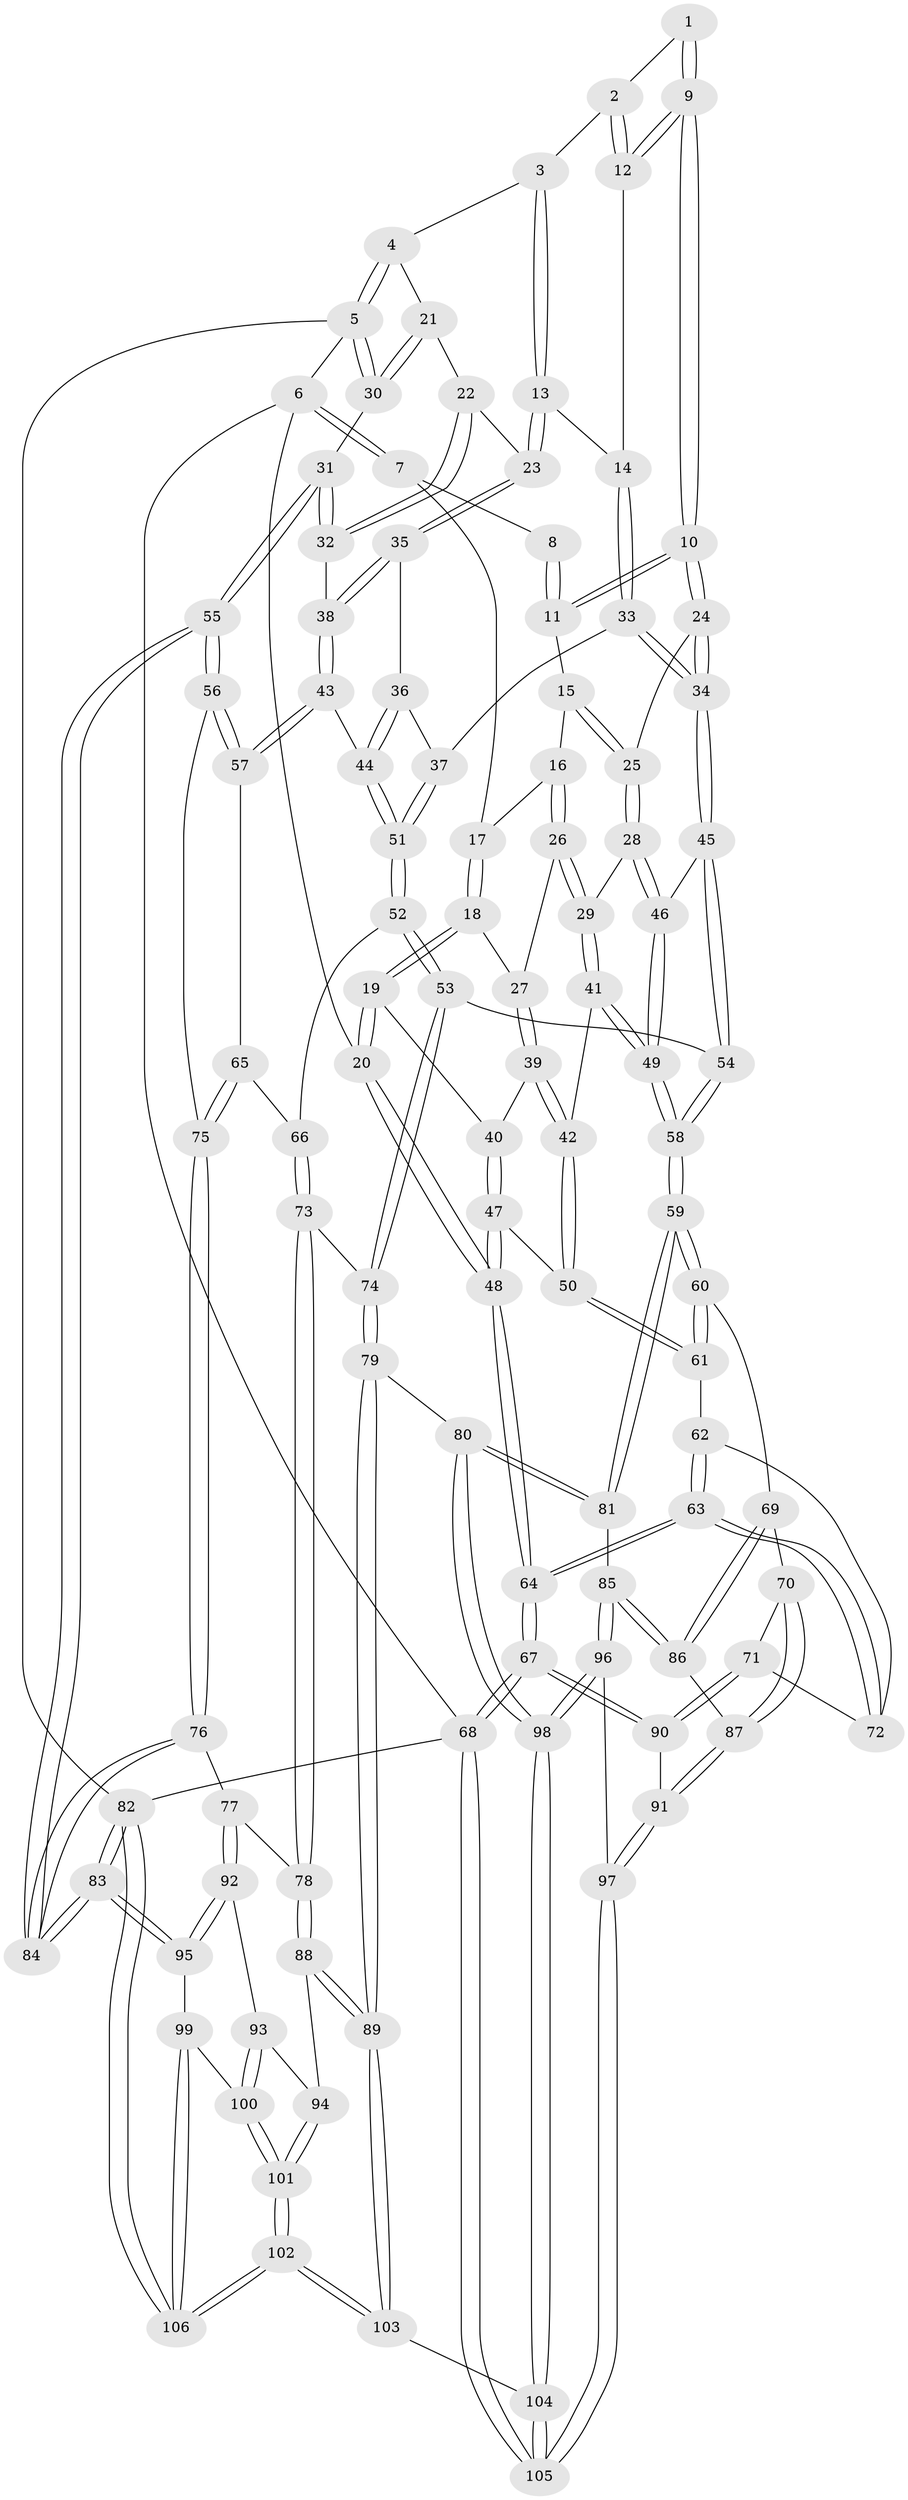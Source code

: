 // Generated by graph-tools (version 1.1) at 2025/51/03/09/25 03:51:02]
// undirected, 106 vertices, 262 edges
graph export_dot {
graph [start="1"]
  node [color=gray90,style=filled];
  1 [pos="+0.5967311417699029+0"];
  2 [pos="+0.6664204031039669+0"];
  3 [pos="+0.8588538890636394+0"];
  4 [pos="+1+0"];
  5 [pos="+1+0"];
  6 [pos="+0+0"];
  7 [pos="+0.2210056666722143+0"];
  8 [pos="+0.3412377849559148+0"];
  9 [pos="+0.5567301554537658+0.11193815257008624"];
  10 [pos="+0.5410212857967104+0.1272339444992528"];
  11 [pos="+0.41101918215010674+0.030509149096570758"];
  12 [pos="+0.7251824620948659+0.1324667292438107"];
  13 [pos="+0.7789350938029047+0.13630917545991122"];
  14 [pos="+0.7291319179854856+0.1338599989908661"];
  15 [pos="+0.3520304610345794+0.06649195781426784"];
  16 [pos="+0.31449325300072417+0.06774225254573026"];
  17 [pos="+0.2795272426289534+0.01103511125834554"];
  18 [pos="+0.16346270925996856+0.14845610704457812"];
  19 [pos="+0+0.07351272646908825"];
  20 [pos="+0+0"];
  21 [pos="+0.8920310795580079+0.12412652556613164"];
  22 [pos="+0.8751347547319847+0.14347738090493184"];
  23 [pos="+0.7939796182240815+0.14700214297808853"];
  24 [pos="+0.5358388089779815+0.13670650582433141"];
  25 [pos="+0.47491865487515966+0.1745153665596135"];
  26 [pos="+0.2993073025017288+0.16870096434661913"];
  27 [pos="+0.19699154046117703+0.17434983868269047"];
  28 [pos="+0.4306662734114955+0.21429926677100963"];
  29 [pos="+0.37627915623913455+0.22646295789156765"];
  30 [pos="+1+0.05425820406944121"];
  31 [pos="+1+0.2924719411412305"];
  32 [pos="+1+0.30120979093422007"];
  33 [pos="+0.6522651721539312+0.3375996148969334"];
  34 [pos="+0.6376039217498554+0.3388270485583378"];
  35 [pos="+0.7948487782281108+0.1987085713422817"];
  36 [pos="+0.7856592163383047+0.22918045555080327"];
  37 [pos="+0.6635952809269208+0.33977516675716873"];
  38 [pos="+0.9334011410403648+0.34862834907901213"];
  39 [pos="+0.19522902917782206+0.3196257865660311"];
  40 [pos="+0.005359603687311007+0.1420370330568745"];
  41 [pos="+0.3171014511479493+0.3338533601872857"];
  42 [pos="+0.1976991790104934+0.35368749787049447"];
  43 [pos="+0.9113278588288785+0.36706055083554867"];
  44 [pos="+0.8236933571957616+0.39760346454704837"];
  45 [pos="+0.6028953973693469+0.3717232026489896"];
  46 [pos="+0.48379097396365106+0.33748507937875155"];
  47 [pos="+0.13243335434937353+0.3643247697114923"];
  48 [pos="+0+0.3279073653871264"];
  49 [pos="+0.39680396945474733+0.4407380667437104"];
  50 [pos="+0.1674422218289081+0.3839834447496452"];
  51 [pos="+0.80253512287858+0.4127066059566405"];
  52 [pos="+0.801878283784946+0.41665738034068034"];
  53 [pos="+0.6392895433338089+0.50974974679905"];
  54 [pos="+0.5828898417955927+0.4490621241645656"];
  55 [pos="+1+0.5884607310077341"];
  56 [pos="+0.9643561143549654+0.5297174096494073"];
  57 [pos="+0.9617573360824905+0.5269459848425605"];
  58 [pos="+0.41141513318418327+0.544952873760838"];
  59 [pos="+0.4104634056094294+0.5472890488090407"];
  60 [pos="+0.24390979971903257+0.5367981495784998"];
  61 [pos="+0.1641343595881414+0.42012581808485067"];
  62 [pos="+0.1187915669900613+0.45080886741976967"];
  63 [pos="+0+0.5055450292868622"];
  64 [pos="+0+0.5036531815886522"];
  65 [pos="+0.8590901413759426+0.5107335215812474"];
  66 [pos="+0.8073192654008557+0.483556385558951"];
  67 [pos="+0+0.7029723605388195"];
  68 [pos="+0+1"];
  69 [pos="+0.22073006631558284+0.5696500640350544"];
  70 [pos="+0.17971359694748174+0.6033250688182893"];
  71 [pos="+0.10800206361027054+0.6174565906553406"];
  72 [pos="+0.08227933851757091+0.5822998073740054"];
  73 [pos="+0.7697090898600507+0.5831042065817754"];
  74 [pos="+0.6654740700918673+0.5892240529264915"];
  75 [pos="+0.9033385537156591+0.5998915726918126"];
  76 [pos="+0.8861531567448777+0.6400321958771646"];
  77 [pos="+0.87265037104592+0.6503352947519276"];
  78 [pos="+0.786527864122022+0.6056335583052656"];
  79 [pos="+0.5631944025298306+0.7108459233486432"];
  80 [pos="+0.5177648075405655+0.7091247841928114"];
  81 [pos="+0.4502606176950217+0.6666599168275785"];
  82 [pos="+1+1"];
  83 [pos="+1+0.8363783674296229"];
  84 [pos="+1+0.641797547751036"];
  85 [pos="+0.35333899582247613+0.7297972204651421"];
  86 [pos="+0.2743392952772045+0.7120544648176546"];
  87 [pos="+0.20218496962301738+0.7256785632989005"];
  88 [pos="+0.7307529096329444+0.7606661831947577"];
  89 [pos="+0.6394536071456177+0.7690943745971193"];
  90 [pos="+0.06300907023134734+0.703857918116071"];
  91 [pos="+0.1402732285166617+0.7887737647994277"];
  92 [pos="+0.8803502877993316+0.7290909997206285"];
  93 [pos="+0.8387562117957652+0.7727239925124391"];
  94 [pos="+0.7940217594097263+0.7839809004028826"];
  95 [pos="+1+0.8246672785958793"];
  96 [pos="+0.3031719149597051+0.8521665664296559"];
  97 [pos="+0.15171970195247086+0.9044320292389536"];
  98 [pos="+0.45315205510955026+0.9649108895167406"];
  99 [pos="+0.9289669480361344+0.8691486198339986"];
  100 [pos="+0.8891757776212108+0.8552651530265123"];
  101 [pos="+0.7788538340437311+0.9661517553541038"];
  102 [pos="+0.7104355385762532+1"];
  103 [pos="+0.6871498322243313+1"];
  104 [pos="+0.5018719170478063+1"];
  105 [pos="+0+1"];
  106 [pos="+0.7966656142501934+1"];
  1 -- 2;
  1 -- 9;
  1 -- 9;
  2 -- 3;
  2 -- 12;
  2 -- 12;
  3 -- 4;
  3 -- 13;
  3 -- 13;
  4 -- 5;
  4 -- 5;
  4 -- 21;
  5 -- 6;
  5 -- 30;
  5 -- 30;
  5 -- 82;
  6 -- 7;
  6 -- 7;
  6 -- 20;
  6 -- 68;
  7 -- 8;
  7 -- 17;
  8 -- 11;
  8 -- 11;
  9 -- 10;
  9 -- 10;
  9 -- 12;
  9 -- 12;
  10 -- 11;
  10 -- 11;
  10 -- 24;
  10 -- 24;
  11 -- 15;
  12 -- 14;
  13 -- 14;
  13 -- 23;
  13 -- 23;
  14 -- 33;
  14 -- 33;
  15 -- 16;
  15 -- 25;
  15 -- 25;
  16 -- 17;
  16 -- 26;
  16 -- 26;
  17 -- 18;
  17 -- 18;
  18 -- 19;
  18 -- 19;
  18 -- 27;
  19 -- 20;
  19 -- 20;
  19 -- 40;
  20 -- 48;
  20 -- 48;
  21 -- 22;
  21 -- 30;
  21 -- 30;
  22 -- 23;
  22 -- 32;
  22 -- 32;
  23 -- 35;
  23 -- 35;
  24 -- 25;
  24 -- 34;
  24 -- 34;
  25 -- 28;
  25 -- 28;
  26 -- 27;
  26 -- 29;
  26 -- 29;
  27 -- 39;
  27 -- 39;
  28 -- 29;
  28 -- 46;
  28 -- 46;
  29 -- 41;
  29 -- 41;
  30 -- 31;
  31 -- 32;
  31 -- 32;
  31 -- 55;
  31 -- 55;
  32 -- 38;
  33 -- 34;
  33 -- 34;
  33 -- 37;
  34 -- 45;
  34 -- 45;
  35 -- 36;
  35 -- 38;
  35 -- 38;
  36 -- 37;
  36 -- 44;
  36 -- 44;
  37 -- 51;
  37 -- 51;
  38 -- 43;
  38 -- 43;
  39 -- 40;
  39 -- 42;
  39 -- 42;
  40 -- 47;
  40 -- 47;
  41 -- 42;
  41 -- 49;
  41 -- 49;
  42 -- 50;
  42 -- 50;
  43 -- 44;
  43 -- 57;
  43 -- 57;
  44 -- 51;
  44 -- 51;
  45 -- 46;
  45 -- 54;
  45 -- 54;
  46 -- 49;
  46 -- 49;
  47 -- 48;
  47 -- 48;
  47 -- 50;
  48 -- 64;
  48 -- 64;
  49 -- 58;
  49 -- 58;
  50 -- 61;
  50 -- 61;
  51 -- 52;
  51 -- 52;
  52 -- 53;
  52 -- 53;
  52 -- 66;
  53 -- 54;
  53 -- 74;
  53 -- 74;
  54 -- 58;
  54 -- 58;
  55 -- 56;
  55 -- 56;
  55 -- 84;
  55 -- 84;
  56 -- 57;
  56 -- 57;
  56 -- 75;
  57 -- 65;
  58 -- 59;
  58 -- 59;
  59 -- 60;
  59 -- 60;
  59 -- 81;
  59 -- 81;
  60 -- 61;
  60 -- 61;
  60 -- 69;
  61 -- 62;
  62 -- 63;
  62 -- 63;
  62 -- 72;
  63 -- 64;
  63 -- 64;
  63 -- 72;
  63 -- 72;
  64 -- 67;
  64 -- 67;
  65 -- 66;
  65 -- 75;
  65 -- 75;
  66 -- 73;
  66 -- 73;
  67 -- 68;
  67 -- 68;
  67 -- 90;
  67 -- 90;
  68 -- 105;
  68 -- 105;
  68 -- 82;
  69 -- 70;
  69 -- 86;
  69 -- 86;
  70 -- 71;
  70 -- 87;
  70 -- 87;
  71 -- 72;
  71 -- 90;
  71 -- 90;
  73 -- 74;
  73 -- 78;
  73 -- 78;
  74 -- 79;
  74 -- 79;
  75 -- 76;
  75 -- 76;
  76 -- 77;
  76 -- 84;
  76 -- 84;
  77 -- 78;
  77 -- 92;
  77 -- 92;
  78 -- 88;
  78 -- 88;
  79 -- 80;
  79 -- 89;
  79 -- 89;
  80 -- 81;
  80 -- 81;
  80 -- 98;
  80 -- 98;
  81 -- 85;
  82 -- 83;
  82 -- 83;
  82 -- 106;
  82 -- 106;
  83 -- 84;
  83 -- 84;
  83 -- 95;
  83 -- 95;
  85 -- 86;
  85 -- 86;
  85 -- 96;
  85 -- 96;
  86 -- 87;
  87 -- 91;
  87 -- 91;
  88 -- 89;
  88 -- 89;
  88 -- 94;
  89 -- 103;
  89 -- 103;
  90 -- 91;
  91 -- 97;
  91 -- 97;
  92 -- 93;
  92 -- 95;
  92 -- 95;
  93 -- 94;
  93 -- 100;
  93 -- 100;
  94 -- 101;
  94 -- 101;
  95 -- 99;
  96 -- 97;
  96 -- 98;
  96 -- 98;
  97 -- 105;
  97 -- 105;
  98 -- 104;
  98 -- 104;
  99 -- 100;
  99 -- 106;
  99 -- 106;
  100 -- 101;
  100 -- 101;
  101 -- 102;
  101 -- 102;
  102 -- 103;
  102 -- 103;
  102 -- 106;
  102 -- 106;
  103 -- 104;
  104 -- 105;
  104 -- 105;
}
